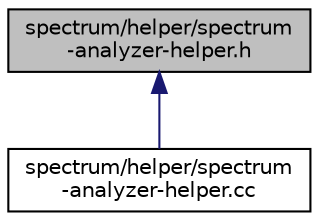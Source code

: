 digraph "spectrum/helper/spectrum-analyzer-helper.h"
{
  edge [fontname="Helvetica",fontsize="10",labelfontname="Helvetica",labelfontsize="10"];
  node [fontname="Helvetica",fontsize="10",shape=record];
  Node1 [label="spectrum/helper/spectrum\l-analyzer-helper.h",height=0.2,width=0.4,color="black", fillcolor="grey75", style="filled", fontcolor="black"];
  Node1 -> Node2 [dir="back",color="midnightblue",fontsize="10",style="solid"];
  Node2 [label="spectrum/helper/spectrum\l-analyzer-helper.cc",height=0.2,width=0.4,color="black", fillcolor="white", style="filled",URL="$da/d71/spectrum-analyzer-helper_8cc.html"];
}
